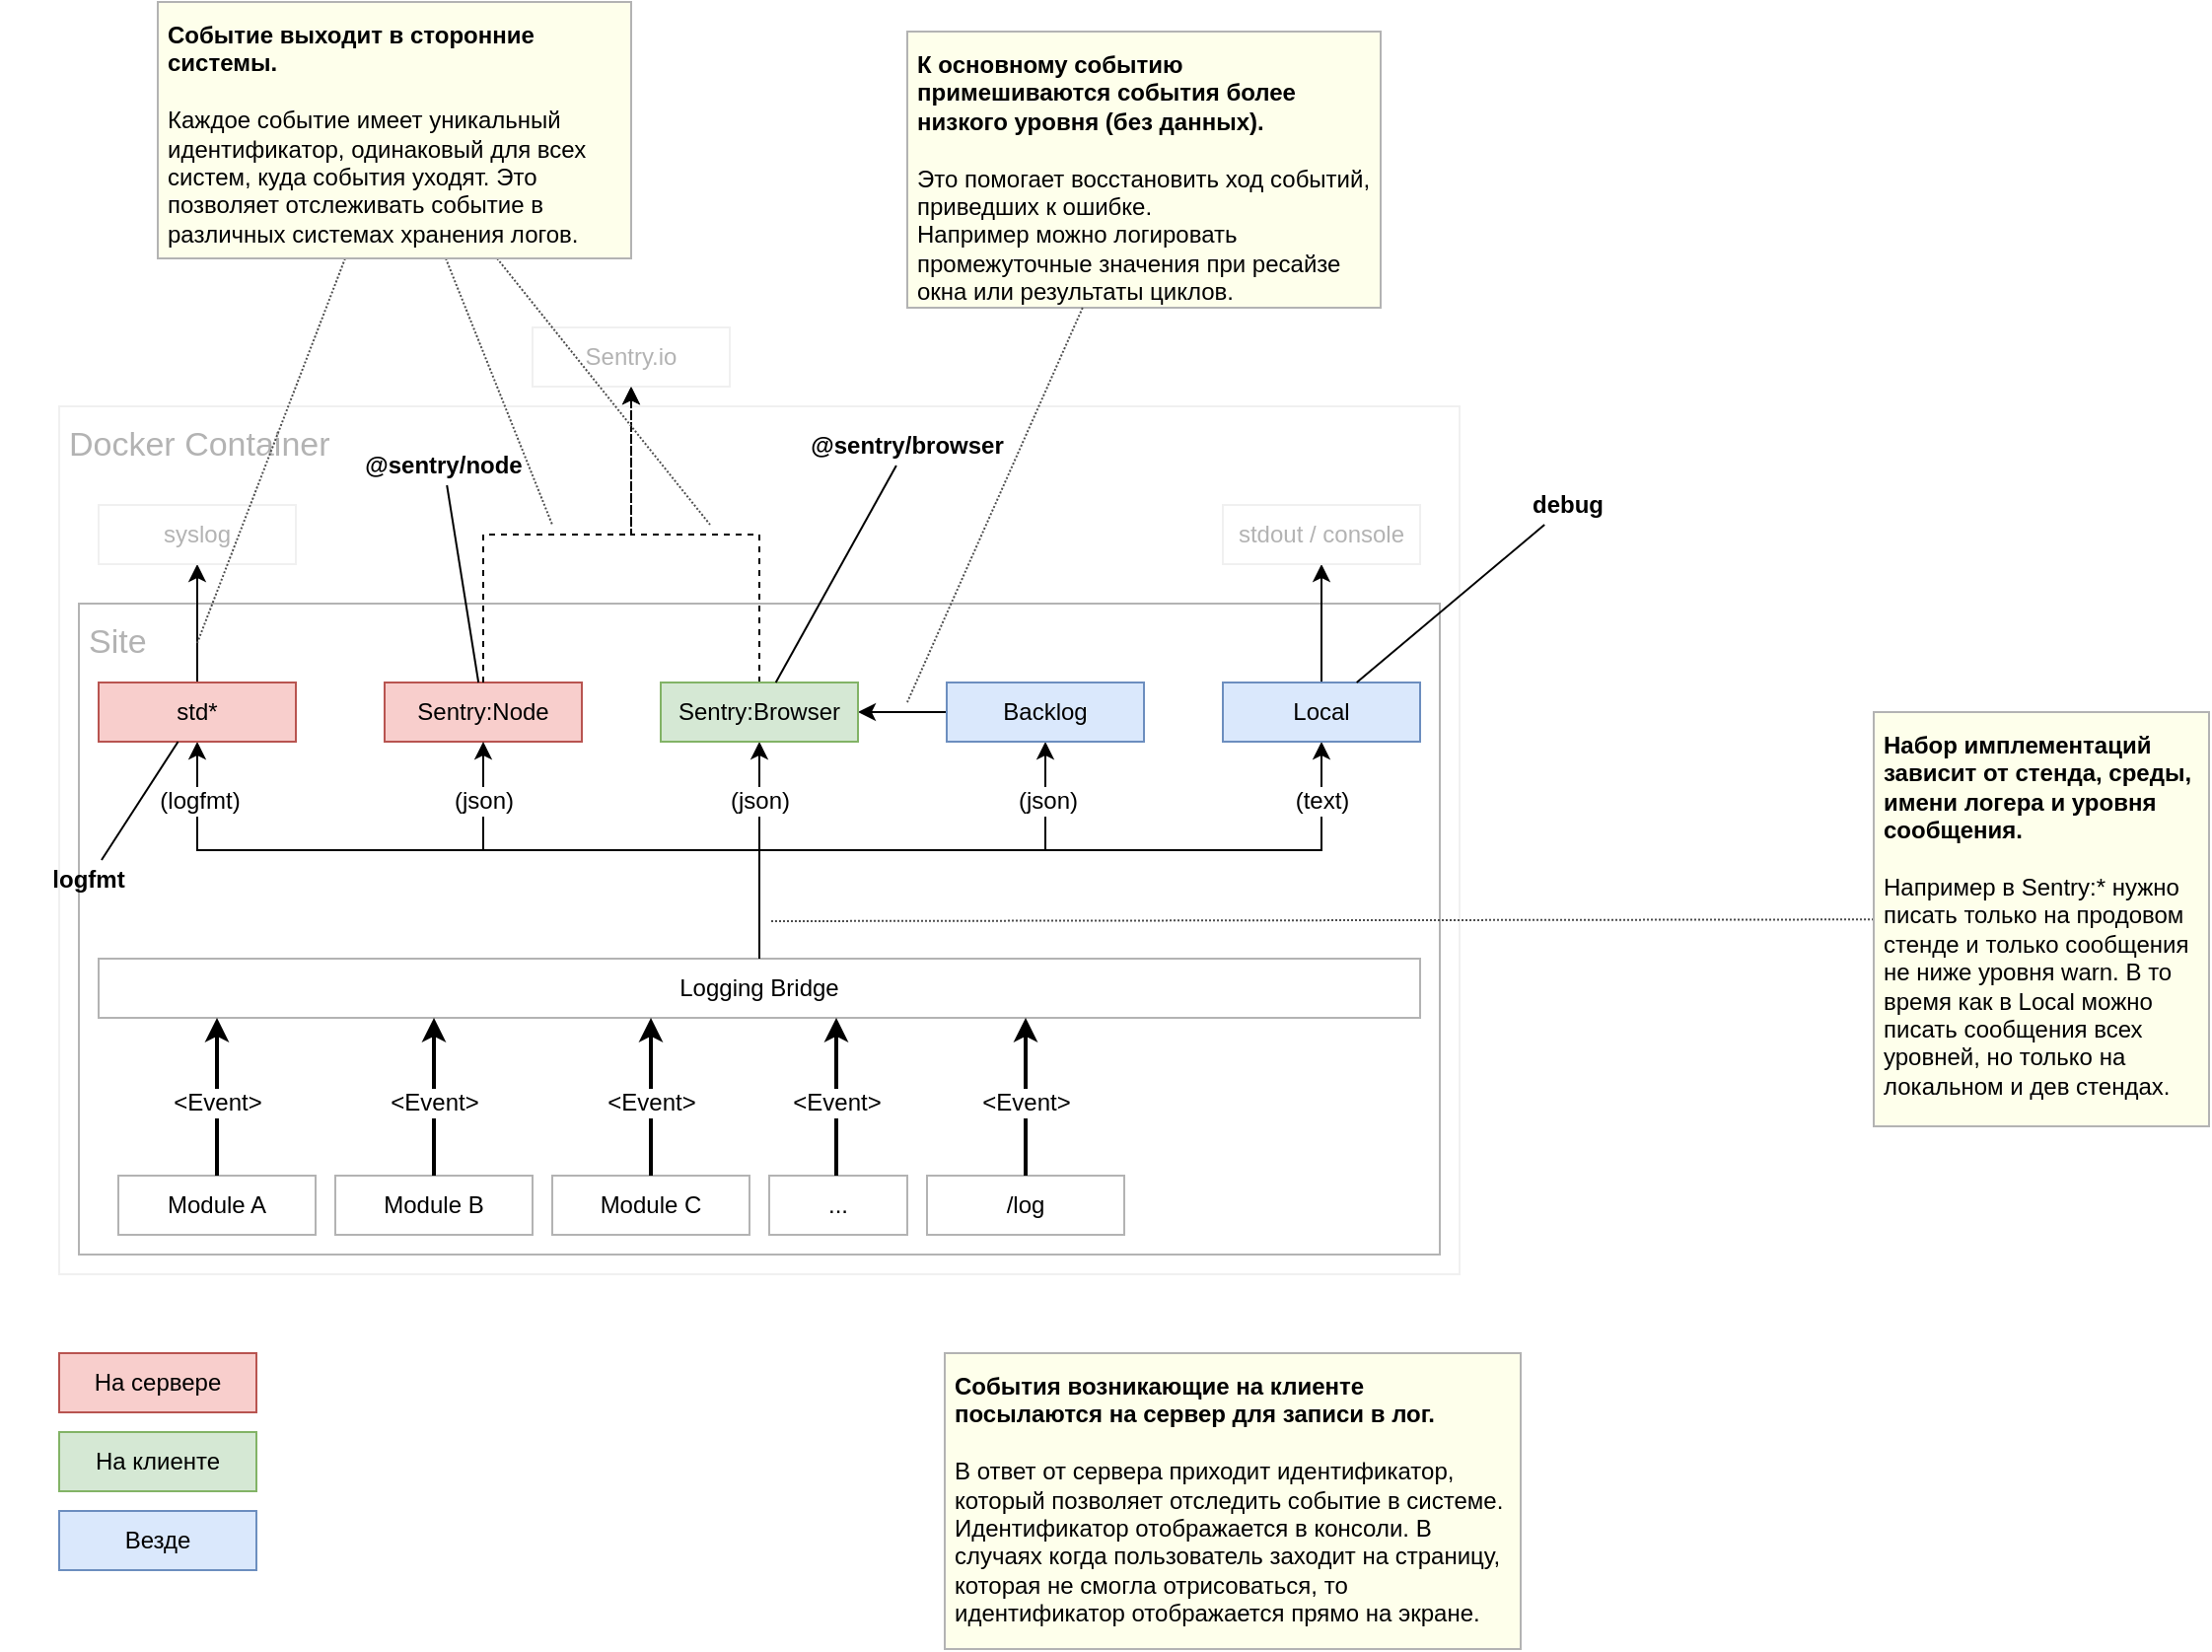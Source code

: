 <mxfile version="10.6.6" type="github"><diagram id="plSGRDKo6Dt8ZI3OW87W" name="Page-1"><mxGraphModel dx="1158" dy="775" grid="1" gridSize="10" guides="1" tooltips="1" connect="1" arrows="1" fold="1" page="1" pageScale="1" pageWidth="827" pageHeight="1169" math="0" shadow="0"><root><mxCell id="0"/><mxCell id="1" parent="0"/><mxCell id="GhjLwsjxVcX4-vvsTxXA-20" value="Docker Container" style="rounded=0;whiteSpace=wrap;html=1;strokeColor=#F0F0F0;fontSize=17;fontColor=#B3B3B3;spacing=5;align=left;verticalAlign=top;" parent="1" vertex="1"><mxGeometry x="40" y="240" width="710" height="440" as="geometry"/></mxCell><mxCell id="GhjLwsjxVcX4-vvsTxXA-1" value="Site&lt;div style=&quot;text-align: left ; font-size: 17px&quot;&gt;&lt;/div&gt;" style="rounded=0;whiteSpace=wrap;html=1;strokeColor=#B3B3B3;align=left;verticalAlign=top;fontSize=17;labelBackgroundColor=none;fontColor=#B3B3B3;spacing=5;" parent="1" vertex="1"><mxGeometry x="50" y="340" width="690" height="330" as="geometry"/></mxCell><mxCell id="GhjLwsjxVcX4-vvsTxXA-16" style="edgeStyle=orthogonalEdgeStyle;rounded=0;orthogonalLoop=1;jettySize=auto;html=1;entryX=0.5;entryY=1;entryDx=0;entryDy=0;strokeWidth=1;" parent="1" source="GhjLwsjxVcX4-vvsTxXA-8" target="GhjLwsjxVcX4-vvsTxXA-11" edge="1"><mxGeometry relative="1" as="geometry"/></mxCell><mxCell id="GhjLwsjxVcX4-vvsTxXA-28" value="(logfmt)" style="text;html=1;resizable=0;points=[];align=center;verticalAlign=middle;labelBackgroundColor=#ffffff;" parent="GhjLwsjxVcX4-vvsTxXA-16" vertex="1" connectable="0"><mxGeometry x="0.568" y="-1" relative="1" as="geometry"><mxPoint x="-30" y="-24" as="offset"/></mxGeometry></mxCell><mxCell id="GhjLwsjxVcX4-vvsTxXA-17" style="edgeStyle=orthogonalEdgeStyle;rounded=0;orthogonalLoop=1;jettySize=auto;html=1;entryX=0.5;entryY=1;entryDx=0;entryDy=0;" parent="1" source="GhjLwsjxVcX4-vvsTxXA-8" target="GhjLwsjxVcX4-vvsTxXA-12" edge="1"><mxGeometry relative="1" as="geometry"/></mxCell><mxCell id="GhjLwsjxVcX4-vvsTxXA-29" value="(json)" style="text;html=1;resizable=0;points=[];align=center;verticalAlign=middle;labelBackgroundColor=#ffffff;" parent="GhjLwsjxVcX4-vvsTxXA-17" vertex="1" connectable="0"><mxGeometry x="0.493" y="-1" relative="1" as="geometry"><mxPoint x="-1" y="2" as="offset"/></mxGeometry></mxCell><mxCell id="GhjLwsjxVcX4-vvsTxXA-18" style="edgeStyle=orthogonalEdgeStyle;rounded=0;orthogonalLoop=1;jettySize=auto;html=1;entryX=0.5;entryY=1;entryDx=0;entryDy=0;" parent="1" source="GhjLwsjxVcX4-vvsTxXA-8" target="GhjLwsjxVcX4-vvsTxXA-13" edge="1"><mxGeometry relative="1" as="geometry"/></mxCell><mxCell id="GhjLwsjxVcX4-vvsTxXA-30" value="(json)" style="text;html=1;resizable=0;points=[];align=center;verticalAlign=middle;labelBackgroundColor=#ffffff;" parent="GhjLwsjxVcX4-vvsTxXA-18" vertex="1" connectable="0"><mxGeometry x="0.533" y="3" relative="1" as="geometry"><mxPoint x="5" y="-22" as="offset"/></mxGeometry></mxCell><mxCell id="GhjLwsjxVcX4-vvsTxXA-19" style="edgeStyle=orthogonalEdgeStyle;rounded=0;orthogonalLoop=1;jettySize=auto;html=1;entryX=0.5;entryY=1;entryDx=0;entryDy=0;" parent="1" source="GhjLwsjxVcX4-vvsTxXA-8" target="GhjLwsjxVcX4-vvsTxXA-14" edge="1"><mxGeometry relative="1" as="geometry"/></mxCell><mxCell id="GhjLwsjxVcX4-vvsTxXA-31" value="(text)" style="text;html=1;resizable=0;points=[];align=center;verticalAlign=middle;labelBackgroundColor=#ffffff;" parent="GhjLwsjxVcX4-vvsTxXA-19" vertex="1" connectable="0"><mxGeometry x="0.7" y="-2" relative="1" as="geometry"><mxPoint x="4" y="-27" as="offset"/></mxGeometry></mxCell><mxCell id="GhjLwsjxVcX4-vvsTxXA-8" value="Logging Bridge&lt;br&gt;" style="rounded=0;whiteSpace=wrap;html=1;strokeColor=#B3B3B3;" parent="1" vertex="1"><mxGeometry x="60" y="520" width="670" height="30" as="geometry"/></mxCell><mxCell id="GhjLwsjxVcX4-vvsTxXA-22" style="edgeStyle=orthogonalEdgeStyle;rounded=0;orthogonalLoop=1;jettySize=auto;html=1;exitX=0.5;exitY=0;exitDx=0;exitDy=0;" parent="1" source="GhjLwsjxVcX4-vvsTxXA-11" target="GhjLwsjxVcX4-vvsTxXA-21" edge="1"><mxGeometry relative="1" as="geometry"/></mxCell><mxCell id="GhjLwsjxVcX4-vvsTxXA-11" value="std*&lt;br&gt;" style="rounded=0;whiteSpace=wrap;html=1;strokeColor=#b85450;fillColor=#f8cecc;" parent="1" vertex="1"><mxGeometry x="60" y="380" width="100" height="30" as="geometry"/></mxCell><mxCell id="GhjLwsjxVcX4-vvsTxXA-26" style="edgeStyle=orthogonalEdgeStyle;rounded=0;orthogonalLoop=1;jettySize=auto;html=1;entryX=0.5;entryY=1;entryDx=0;entryDy=0;dashed=1;" parent="1" source="GhjLwsjxVcX4-vvsTxXA-12" target="GhjLwsjxVcX4-vvsTxXA-25" edge="1"><mxGeometry relative="1" as="geometry"/></mxCell><mxCell id="GhjLwsjxVcX4-vvsTxXA-23" style="edgeStyle=orthogonalEdgeStyle;rounded=0;orthogonalLoop=1;jettySize=auto;html=1;entryX=1;entryY=0.5;entryDx=0;entryDy=0;" parent="1" source="GhjLwsjxVcX4-vvsTxXA-13" target="GhjLwsjxVcX4-vvsTxXA-12" edge="1"><mxGeometry relative="1" as="geometry"/></mxCell><mxCell id="GhjLwsjxVcX4-vvsTxXA-13" value="Backlog&lt;br&gt;" style="rounded=0;whiteSpace=wrap;html=1;strokeColor=#6c8ebf;fillColor=#dae8fc;" parent="1" vertex="1"><mxGeometry x="490" y="380" width="100" height="30" as="geometry"/></mxCell><mxCell id="xoon3yMHOYKr-UEsjlOf-9" style="edgeStyle=orthogonalEdgeStyle;rounded=0;orthogonalLoop=1;jettySize=auto;html=1;strokeWidth=1;" edge="1" parent="1" source="GhjLwsjxVcX4-vvsTxXA-14" target="xoon3yMHOYKr-UEsjlOf-8"><mxGeometry relative="1" as="geometry"/></mxCell><mxCell id="GhjLwsjxVcX4-vvsTxXA-14" value="Local&lt;br&gt;" style="rounded=0;whiteSpace=wrap;html=1;strokeColor=#6c8ebf;fillColor=#dae8fc;" parent="1" vertex="1"><mxGeometry x="630" y="380" width="100" height="30" as="geometry"/></mxCell><mxCell id="GhjLwsjxVcX4-vvsTxXA-21" value="syslog" style="rounded=0;whiteSpace=wrap;html=1;strokeColor=#F0F0F0;fontColor=#B3B3B3;" parent="1" vertex="1"><mxGeometry x="60" y="290" width="100" height="30" as="geometry"/></mxCell><mxCell id="GhjLwsjxVcX4-vvsTxXA-25" value="Sentry.io&lt;br&gt;" style="rounded=0;whiteSpace=wrap;html=1;strokeColor=#F0F0F0;fontColor=#B3B3B3;" parent="1" vertex="1"><mxGeometry x="280" y="200" width="100" height="30" as="geometry"/></mxCell><mxCell id="GhjLwsjxVcX4-vvsTxXA-12" value="&lt;span&gt;Sentry:Browser&lt;/span&gt;" style="rounded=0;whiteSpace=wrap;html=1;strokeColor=#82b366;fillColor=#d5e8d4;" parent="1" vertex="1"><mxGeometry x="345" y="380" width="100" height="30" as="geometry"/></mxCell><mxCell id="GhjLwsjxVcX4-vvsTxXA-54" value="Module A" style="rounded=0;whiteSpace=wrap;html=1;strokeColor=#B3B3B3;" parent="1" vertex="1"><mxGeometry x="70" y="630" width="100" height="30" as="geometry"/></mxCell><mxCell id="GhjLwsjxVcX4-vvsTxXA-55" value="Module B" style="rounded=0;whiteSpace=wrap;html=1;strokeColor=#B3B3B3;" parent="1" vertex="1"><mxGeometry x="180" y="630" width="100" height="30" as="geometry"/></mxCell><mxCell id="GhjLwsjxVcX4-vvsTxXA-56" value="/log" style="rounded=0;whiteSpace=wrap;html=1;strokeColor=#B3B3B3;" parent="1" vertex="1"><mxGeometry x="480" y="630" width="100" height="30" as="geometry"/></mxCell><mxCell id="GhjLwsjxVcX4-vvsTxXA-57" value="Module C" style="rounded=0;whiteSpace=wrap;html=1;strokeColor=#B3B3B3;" parent="1" vertex="1"><mxGeometry x="290" y="630" width="100" height="30" as="geometry"/></mxCell><mxCell id="GhjLwsjxVcX4-vvsTxXA-58" value="..." style="rounded=0;whiteSpace=wrap;html=1;strokeColor=#B3B3B3;" parent="1" vertex="1"><mxGeometry x="400" y="630" width="70" height="30" as="geometry"/></mxCell><mxCell id="GhjLwsjxVcX4-vvsTxXA-59" style="edgeStyle=orthogonalEdgeStyle;rounded=0;orthogonalLoop=1;jettySize=auto;html=1;strokeWidth=2;entryX=0.113;entryY=1;entryDx=0;entryDy=0;entryPerimeter=0;exitX=0.5;exitY=0;exitDx=0;exitDy=0;" parent="1" edge="1"><mxGeometry relative="1" as="geometry"><mxPoint x="230" y="630" as="sourcePoint"/><mxPoint x="230" y="550" as="targetPoint"/></mxGeometry></mxCell><mxCell id="GhjLwsjxVcX4-vvsTxXA-60" value="&amp;lt;Event&amp;gt;&lt;br&gt;" style="text;html=1;resizable=0;points=[];align=center;verticalAlign=middle;labelBackgroundColor=#ffffff;" parent="GhjLwsjxVcX4-vvsTxXA-59" vertex="1" connectable="0"><mxGeometry x="-0.067" relative="1" as="geometry"><mxPoint as="offset"/></mxGeometry></mxCell><mxCell id="GhjLwsjxVcX4-vvsTxXA-61" style="edgeStyle=orthogonalEdgeStyle;rounded=0;orthogonalLoop=1;jettySize=auto;html=1;strokeWidth=2;entryX=0.113;entryY=1;entryDx=0;entryDy=0;entryPerimeter=0;exitX=0.5;exitY=0;exitDx=0;exitDy=0;" parent="1" edge="1"><mxGeometry relative="1" as="geometry"><mxPoint x="340" y="630" as="sourcePoint"/><mxPoint x="340" y="550" as="targetPoint"/></mxGeometry></mxCell><mxCell id="GhjLwsjxVcX4-vvsTxXA-62" value="&amp;lt;Event&amp;gt;&lt;br&gt;" style="text;html=1;resizable=0;points=[];align=center;verticalAlign=middle;labelBackgroundColor=#ffffff;" parent="GhjLwsjxVcX4-vvsTxXA-61" vertex="1" connectable="0"><mxGeometry x="-0.067" relative="1" as="geometry"><mxPoint as="offset"/></mxGeometry></mxCell><mxCell id="GhjLwsjxVcX4-vvsTxXA-63" style="edgeStyle=orthogonalEdgeStyle;rounded=0;orthogonalLoop=1;jettySize=auto;html=1;strokeWidth=2;entryX=0.113;entryY=1;entryDx=0;entryDy=0;entryPerimeter=0;exitX=0.5;exitY=0;exitDx=0;exitDy=0;" parent="1" edge="1"><mxGeometry relative="1" as="geometry"><mxPoint x="434" y="630" as="sourcePoint"/><mxPoint x="434" y="550" as="targetPoint"/></mxGeometry></mxCell><mxCell id="GhjLwsjxVcX4-vvsTxXA-64" value="&amp;lt;Event&amp;gt;&lt;br&gt;" style="text;html=1;resizable=0;points=[];align=center;verticalAlign=middle;labelBackgroundColor=#ffffff;" parent="GhjLwsjxVcX4-vvsTxXA-63" vertex="1" connectable="0"><mxGeometry x="-0.067" relative="1" as="geometry"><mxPoint as="offset"/></mxGeometry></mxCell><mxCell id="GhjLwsjxVcX4-vvsTxXA-65" style="edgeStyle=orthogonalEdgeStyle;rounded=0;orthogonalLoop=1;jettySize=auto;html=1;strokeWidth=2;entryX=0.113;entryY=1;entryDx=0;entryDy=0;entryPerimeter=0;exitX=0.5;exitY=0;exitDx=0;exitDy=0;" parent="1" edge="1"><mxGeometry relative="1" as="geometry"><mxPoint x="530" y="630" as="sourcePoint"/><mxPoint x="530" y="550" as="targetPoint"/></mxGeometry></mxCell><mxCell id="GhjLwsjxVcX4-vvsTxXA-66" value="&amp;lt;Event&amp;gt;&lt;br&gt;" style="text;html=1;resizable=0;points=[];align=center;verticalAlign=middle;labelBackgroundColor=#ffffff;" parent="GhjLwsjxVcX4-vvsTxXA-65" vertex="1" connectable="0"><mxGeometry x="-0.067" relative="1" as="geometry"><mxPoint as="offset"/></mxGeometry></mxCell><mxCell id="xoon3yMHOYKr-UEsjlOf-2" value="&lt;span&gt;Sentry:Node&lt;/span&gt;" style="rounded=0;whiteSpace=wrap;html=1;strokeColor=#b85450;fillColor=#f8cecc;" vertex="1" parent="1"><mxGeometry x="205" y="380" width="100" height="30" as="geometry"/></mxCell><mxCell id="xoon3yMHOYKr-UEsjlOf-3" style="edgeStyle=orthogonalEdgeStyle;rounded=0;orthogonalLoop=1;jettySize=auto;html=1;entryX=0.5;entryY=1;entryDx=0;entryDy=0;strokeWidth=1;exitX=0.5;exitY=0;exitDx=0;exitDy=0;" edge="1" parent="1" source="GhjLwsjxVcX4-vvsTxXA-8" target="xoon3yMHOYKr-UEsjlOf-2"><mxGeometry relative="1" as="geometry"><mxPoint x="335" y="550" as="sourcePoint"/><mxPoint x="120" y="420" as="targetPoint"/></mxGeometry></mxCell><mxCell id="xoon3yMHOYKr-UEsjlOf-4" value="(json)" style="text;html=1;resizable=0;points=[];align=center;verticalAlign=middle;labelBackgroundColor=#ffffff;" vertex="1" connectable="0" parent="xoon3yMHOYKr-UEsjlOf-3"><mxGeometry x="0.568" y="-1" relative="1" as="geometry"><mxPoint x="-1" y="-24" as="offset"/></mxGeometry></mxCell><mxCell id="xoon3yMHOYKr-UEsjlOf-7" style="edgeStyle=orthogonalEdgeStyle;rounded=0;orthogonalLoop=1;jettySize=auto;html=1;entryX=0.5;entryY=1;entryDx=0;entryDy=0;dashed=1;exitX=0.5;exitY=0;exitDx=0;exitDy=0;" edge="1" parent="1" source="xoon3yMHOYKr-UEsjlOf-2" target="GhjLwsjxVcX4-vvsTxXA-25"><mxGeometry relative="1" as="geometry"><mxPoint x="410" y="390" as="sourcePoint"/><mxPoint x="410" y="240" as="targetPoint"/></mxGeometry></mxCell><mxCell id="xoon3yMHOYKr-UEsjlOf-8" value="stdout / console" style="rounded=0;whiteSpace=wrap;html=1;strokeColor=#F0F0F0;fontColor=#B3B3B3;" vertex="1" parent="1"><mxGeometry x="630" y="290" width="100" height="30" as="geometry"/></mxCell><mxCell id="xoon3yMHOYKr-UEsjlOf-10" style="edgeStyle=none;rounded=0;orthogonalLoop=1;jettySize=auto;html=1;endArrow=none;endFill=0;fontColor=#B3B3B3;dashed=1;strokeColor=#4D4D4D;dashPattern=1 1;" edge="1" parent="1" source="GhjLwsjxVcX4-vvsTxXA-44"><mxGeometry relative="1" as="geometry"><mxPoint x="370" y="300" as="targetPoint"/><mxPoint x="233" y="175" as="sourcePoint"/></mxGeometry></mxCell><mxCell id="xoon3yMHOYKr-UEsjlOf-11" value="На сервере" style="rounded=0;whiteSpace=wrap;html=1;strokeColor=#b85450;fillColor=#f8cecc;" vertex="1" parent="1"><mxGeometry x="40" y="720" width="100" height="30" as="geometry"/></mxCell><mxCell id="xoon3yMHOYKr-UEsjlOf-12" value="&lt;span&gt;На клиенте&lt;/span&gt;" style="rounded=0;whiteSpace=wrap;html=1;strokeColor=#82b366;fillColor=#d5e8d4;" vertex="1" parent="1"><mxGeometry x="40" y="760" width="100" height="30" as="geometry"/></mxCell><mxCell id="xoon3yMHOYKr-UEsjlOf-13" value="&lt;span&gt;Везде&lt;/span&gt;" style="rounded=0;whiteSpace=wrap;html=1;strokeColor=#6c8ebf;fillColor=#dae8fc;" vertex="1" parent="1"><mxGeometry x="40" y="800" width="100" height="30" as="geometry"/></mxCell><mxCell id="xoon3yMHOYKr-UEsjlOf-14" style="edgeStyle=orthogonalEdgeStyle;rounded=0;orthogonalLoop=1;jettySize=auto;html=1;strokeWidth=2;entryX=0.113;entryY=1;entryDx=0;entryDy=0;entryPerimeter=0;exitX=0.5;exitY=0;exitDx=0;exitDy=0;" edge="1" parent="1"><mxGeometry relative="1" as="geometry"><mxPoint x="120" y="630" as="sourcePoint"/><mxPoint x="120" y="550" as="targetPoint"/></mxGeometry></mxCell><mxCell id="xoon3yMHOYKr-UEsjlOf-15" value="&amp;lt;Event&amp;gt;&lt;br&gt;" style="text;html=1;resizable=0;points=[];align=center;verticalAlign=middle;labelBackgroundColor=#ffffff;" vertex="1" connectable="0" parent="xoon3yMHOYKr-UEsjlOf-14"><mxGeometry x="-0.067" relative="1" as="geometry"><mxPoint as="offset"/></mxGeometry></mxCell><mxCell id="GhjLwsjxVcX4-vvsTxXA-32" value="Libs" parent="0"/><mxCell id="GhjLwsjxVcX4-vvsTxXA-34" style="rounded=0;orthogonalLoop=1;jettySize=auto;html=1;endArrow=none;endFill=0;" parent="GhjLwsjxVcX4-vvsTxXA-32" source="GhjLwsjxVcX4-vvsTxXA-33" target="GhjLwsjxVcX4-vvsTxXA-12" edge="1"><mxGeometry relative="1" as="geometry"><mxPoint x="840" y="230" as="targetPoint"/></mxGeometry></mxCell><mxCell id="GhjLwsjxVcX4-vvsTxXA-33" value="@sentry/browser" style="text;html=1;strokeColor=none;fillColor=none;align=center;verticalAlign=middle;whiteSpace=wrap;rounded=0;fontStyle=1" parent="GhjLwsjxVcX4-vvsTxXA-32" vertex="1"><mxGeometry x="425" y="250" width="90" height="20" as="geometry"/></mxCell><mxCell id="GhjLwsjxVcX4-vvsTxXA-36" style="edgeStyle=none;rounded=0;orthogonalLoop=1;jettySize=auto;html=1;endArrow=none;endFill=0;" parent="GhjLwsjxVcX4-vvsTxXA-32" source="GhjLwsjxVcX4-vvsTxXA-35" target="GhjLwsjxVcX4-vvsTxXA-14" edge="1"><mxGeometry relative="1" as="geometry"/></mxCell><mxCell id="GhjLwsjxVcX4-vvsTxXA-35" value="debug" style="text;html=1;strokeColor=none;fillColor=none;align=center;verticalAlign=middle;whiteSpace=wrap;rounded=0;fontStyle=1" parent="GhjLwsjxVcX4-vvsTxXA-32" vertex="1"><mxGeometry x="760" y="280" width="90" height="20" as="geometry"/></mxCell><mxCell id="GhjLwsjxVcX4-vvsTxXA-38" style="edgeStyle=none;rounded=0;orthogonalLoop=1;jettySize=auto;html=1;endArrow=none;endFill=0;" parent="GhjLwsjxVcX4-vvsTxXA-32" source="GhjLwsjxVcX4-vvsTxXA-37" target="GhjLwsjxVcX4-vvsTxXA-11" edge="1"><mxGeometry relative="1" as="geometry"/></mxCell><mxCell id="GhjLwsjxVcX4-vvsTxXA-37" value="logfmt" style="text;html=1;strokeColor=none;fillColor=none;align=center;verticalAlign=middle;whiteSpace=wrap;rounded=0;fontStyle=1" parent="GhjLwsjxVcX4-vvsTxXA-32" vertex="1"><mxGeometry x="10" y="470" width="90" height="20" as="geometry"/></mxCell><mxCell id="GhjLwsjxVcX4-vvsTxXA-39" value="Comments" parent="0"/><mxCell id="GhjLwsjxVcX4-vvsTxXA-41" style="edgeStyle=none;rounded=0;orthogonalLoop=1;jettySize=auto;html=1;endArrow=none;endFill=0;dashed=1;strokeColor=#4D4D4D;dashPattern=1 1;" parent="GhjLwsjxVcX4-vvsTxXA-39" source="GhjLwsjxVcX4-vvsTxXA-40" edge="1"><mxGeometry relative="1" as="geometry"><mxPoint x="400" y="501" as="targetPoint"/></mxGeometry></mxCell><mxCell id="GhjLwsjxVcX4-vvsTxXA-40" value="&lt;b&gt;Набор имплементаций зависит от стенда, среды, имени логера и уровня сообщения.&lt;/b&gt;&lt;br&gt;&lt;br&gt;Например в&amp;nbsp;Sentry:* нужно писать только на продовом стенде и только сообщения не ниже уровня&amp;nbsp;warn. В то время как в Local можно писать сообщения всех уровней, но только на локальном и дев стендах.&lt;br&gt;" style="text;html=1;strokeColor=#B3B3B3;fillColor=#FEFFEB;align=left;verticalAlign=top;whiteSpace=wrap;rounded=0;spacing=5;" parent="GhjLwsjxVcX4-vvsTxXA-39" vertex="1"><mxGeometry x="960" y="395" width="170" height="210" as="geometry"/></mxCell><mxCell id="GhjLwsjxVcX4-vvsTxXA-42" value="&lt;b&gt;События возникающие на клиенте посылаются на сервер для записи в лог.&lt;/b&gt;&lt;br&gt;&lt;br&gt;В ответ от сервера приходит идентификатор, который позволяет отследить событие в системе. Идентификатор отображается в консоли. В случаях когда пользователь заходит на страницу, которая не смогла отрисоваться, то идентификатор отображается прямо на экране.&lt;br&gt;" style="text;html=1;strokeColor=#B3B3B3;fillColor=#FEFFEB;align=left;verticalAlign=top;whiteSpace=wrap;rounded=0;spacing=5;" parent="GhjLwsjxVcX4-vvsTxXA-39" vertex="1"><mxGeometry x="489" y="720" width="292" height="150" as="geometry"/></mxCell><mxCell id="GhjLwsjxVcX4-vvsTxXA-45" style="edgeStyle=none;rounded=0;orthogonalLoop=1;jettySize=auto;html=1;endArrow=none;endFill=0;fontColor=#B3B3B3;dashed=1;strokeColor=#4D4D4D;dashPattern=1 1;" parent="GhjLwsjxVcX4-vvsTxXA-39" source="GhjLwsjxVcX4-vvsTxXA-44" edge="1"><mxGeometry relative="1" as="geometry"><mxPoint x="290" y="300" as="targetPoint"/></mxGeometry></mxCell><mxCell id="GhjLwsjxVcX4-vvsTxXA-46" style="edgeStyle=none;rounded=0;orthogonalLoop=1;jettySize=auto;html=1;endArrow=none;endFill=0;fontColor=#B3B3B3;dashed=1;strokeColor=#4D4D4D;dashPattern=1 1;" parent="GhjLwsjxVcX4-vvsTxXA-39" source="GhjLwsjxVcX4-vvsTxXA-44" edge="1"><mxGeometry relative="1" as="geometry"><mxPoint x="110" y="360" as="targetPoint"/></mxGeometry></mxCell><mxCell id="GhjLwsjxVcX4-vvsTxXA-44" value="&lt;b&gt;Событие выходит в сторонние системы.&lt;/b&gt;&lt;br&gt;&lt;br&gt;Каждое событие имеет уникальный идентификатор, одинаковый для всех систем, куда события уходят. Это позволяет отслеживать событие в различных системах хранения логов.&lt;br&gt;" style="text;html=1;strokeColor=#B3B3B3;fillColor=#FEFFEB;align=left;verticalAlign=top;whiteSpace=wrap;rounded=0;spacing=5;" parent="GhjLwsjxVcX4-vvsTxXA-39" vertex="1"><mxGeometry x="90" y="35" width="240" height="130" as="geometry"/></mxCell><mxCell id="GhjLwsjxVcX4-vvsTxXA-51" value="&lt;b&gt;К основному событию примешиваются события более низкого уровня (без данных).&lt;/b&gt;&lt;br&gt;&lt;br&gt;Это помогает восстановить ход событий, приведших к ошибке.&lt;br&gt;Например можно логировать промежуточные значения при ресайзе окна или результаты циклов.&lt;br&gt;" style="text;html=1;strokeColor=#B3B3B3;fillColor=#FEFFEB;align=left;verticalAlign=top;whiteSpace=wrap;rounded=0;spacing=5;" parent="GhjLwsjxVcX4-vvsTxXA-39" vertex="1"><mxGeometry x="470" y="50" width="240" height="140" as="geometry"/></mxCell><mxCell id="GhjLwsjxVcX4-vvsTxXA-52" style="edgeStyle=none;rounded=0;orthogonalLoop=1;jettySize=auto;html=1;endArrow=none;endFill=0;fontColor=#B3B3B3;dashed=1;strokeColor=#4D4D4D;dashPattern=1 1;" parent="GhjLwsjxVcX4-vvsTxXA-39" source="GhjLwsjxVcX4-vvsTxXA-51" edge="1"><mxGeometry relative="1" as="geometry"><mxPoint x="470" y="390" as="targetPoint"/><mxPoint x="443.568" y="190" as="sourcePoint"/></mxGeometry></mxCell><mxCell id="xoon3yMHOYKr-UEsjlOf-16" value="@sentry/node" style="text;html=1;strokeColor=none;fillColor=none;align=center;verticalAlign=middle;whiteSpace=wrap;rounded=0;fontStyle=1" vertex="1" parent="GhjLwsjxVcX4-vvsTxXA-39"><mxGeometry x="180" y="260" width="110" height="20" as="geometry"/></mxCell><mxCell id="xoon3yMHOYKr-UEsjlOf-17" style="rounded=0;orthogonalLoop=1;jettySize=auto;html=1;endArrow=none;endFill=0;" edge="1" parent="GhjLwsjxVcX4-vvsTxXA-39" source="xoon3yMHOYKr-UEsjlOf-16" target="xoon3yMHOYKr-UEsjlOf-2"><mxGeometry relative="1" as="geometry"><mxPoint x="413.333" y="390" as="targetPoint"/><mxPoint x="474.444" y="280" as="sourcePoint"/></mxGeometry></mxCell></root></mxGraphModel></diagram></mxfile>